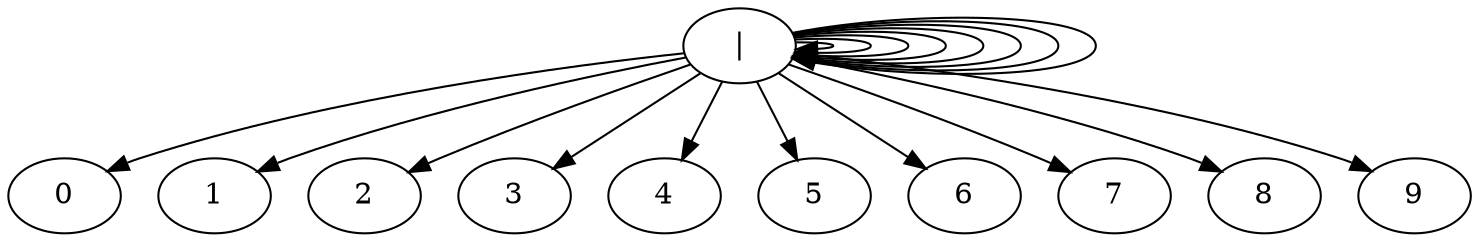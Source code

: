 digraph tree {
    "|";
    "|";
    "|";
    "|";
    "|";
    "|";
    "|";
    "|";
    "|";
    "0";
    "1";
    "2";
    "3";
    "4";
    "5";
    "6";
    "7";
    "8";
    "9";
    "|" -> "|";
    "|" -> "9";
    "|" -> "|";
    "|" -> "8";
    "|" -> "|";
    "|" -> "7";
    "|" -> "|";
    "|" -> "6";
    "|" -> "|";
    "|" -> "5";
    "|" -> "|";
    "|" -> "4";
    "|" -> "|";
    "|" -> "3";
    "|" -> "|";
    "|" -> "2";
    "|" -> "0";
    "|" -> "1";
}
